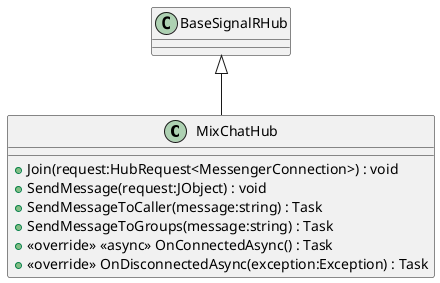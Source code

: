 @startuml
class MixChatHub {
    + Join(request:HubRequest<MessengerConnection>) : void
    + SendMessage(request:JObject) : void
    + SendMessageToCaller(message:string) : Task
    + SendMessageToGroups(message:string) : Task
    + <<override>> <<async>> OnConnectedAsync() : Task
    + <<override>> OnDisconnectedAsync(exception:Exception) : Task
}
BaseSignalRHub <|-- MixChatHub
@enduml
